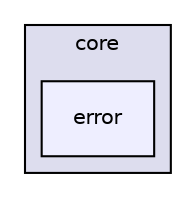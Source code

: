 digraph "java/broad/core/error" {
  compound=true
  node [ fontsize="10", fontname="Helvetica"];
  edge [ labelfontsize="10", labelfontname="Helvetica"];
  subgraph clusterdir_d797da7c46939e8249507ee9301f1543 {
    graph [ bgcolor="#ddddee", pencolor="black", label="core" fontname="Helvetica", fontsize="10", URL="dir_d797da7c46939e8249507ee9301f1543.html"]
  dir_3dd4e9b62a3152117e62bd5fc1fae774 [shape=box, label="error", style="filled", fillcolor="#eeeeff", pencolor="black", URL="dir_3dd4e9b62a3152117e62bd5fc1fae774.html"];
  }
}
